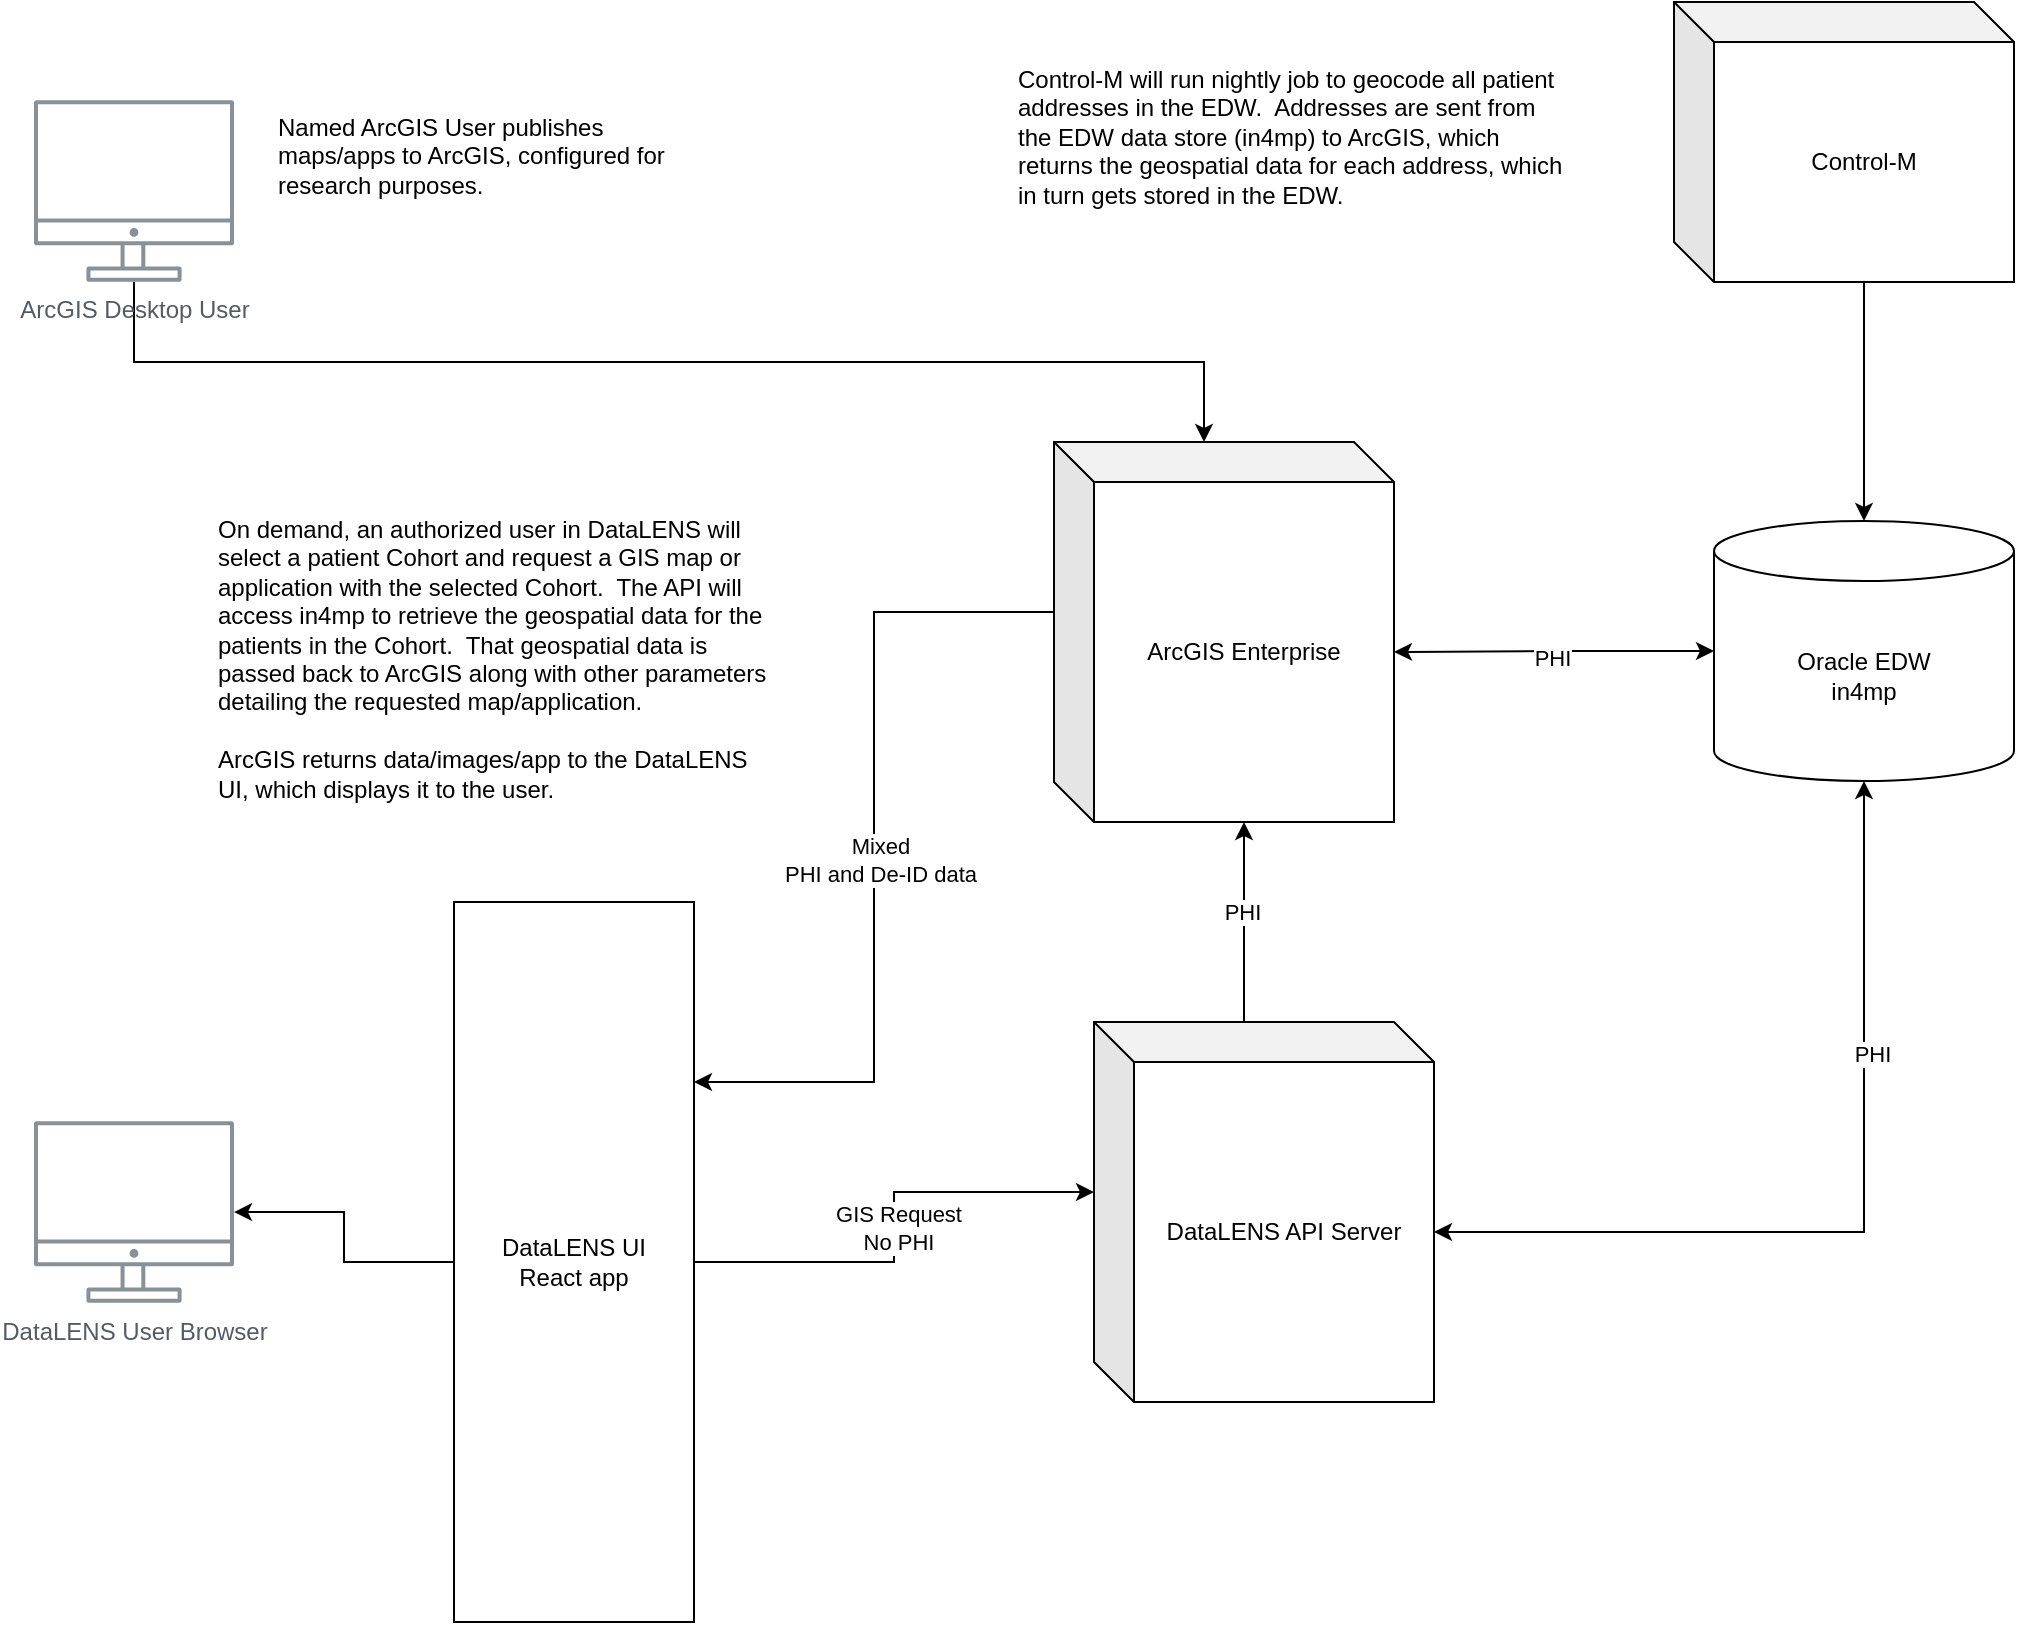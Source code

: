 <mxfile version="24.7.14">
  <diagram name="Page-1" id="2TKLxNtYmy6QfGoB0J_1">
    <mxGraphModel dx="2342" dy="791" grid="1" gridSize="10" guides="1" tooltips="1" connect="1" arrows="1" fold="1" page="1" pageScale="1" pageWidth="1100" pageHeight="850" math="0" shadow="0">
      <root>
        <mxCell id="0" />
        <mxCell id="1" parent="0" />
        <mxCell id="KiQSlgWOS6FslWwaCVDV-15" style="edgeStyle=orthogonalEdgeStyle;rounded=0;orthogonalLoop=1;jettySize=auto;html=1;exitX=0;exitY=0;exitDx=0;exitDy=85;exitPerimeter=0;entryX=1;entryY=0.25;entryDx=0;entryDy=0;" edge="1" parent="1" source="KiQSlgWOS6FslWwaCVDV-1" target="KiQSlgWOS6FslWwaCVDV-13">
          <mxGeometry relative="1" as="geometry" />
        </mxCell>
        <mxCell id="KiQSlgWOS6FslWwaCVDV-19" value="Mixed&lt;div&gt;PHI and De-ID data&lt;/div&gt;" style="edgeLabel;html=1;align=center;verticalAlign=middle;resizable=0;points=[];" vertex="1" connectable="0" parent="KiQSlgWOS6FslWwaCVDV-15">
          <mxGeometry x="0.031" y="3" relative="1" as="geometry">
            <mxPoint as="offset" />
          </mxGeometry>
        </mxCell>
        <mxCell id="KiQSlgWOS6FslWwaCVDV-23" style="edgeStyle=orthogonalEdgeStyle;rounded=0;orthogonalLoop=1;jettySize=auto;html=1;exitX=0;exitY=0;exitDx=75;exitDy=0;exitPerimeter=0;startArrow=classic;startFill=1;endArrow=none;endFill=0;" edge="1" parent="1" source="KiQSlgWOS6FslWwaCVDV-1" target="KiQSlgWOS6FslWwaCVDV-21">
          <mxGeometry relative="1" as="geometry">
            <mxPoint x="190" y="340" as="targetPoint" />
          </mxGeometry>
        </mxCell>
        <mxCell id="KiQSlgWOS6FslWwaCVDV-1" value="ArcGIS Enterprise" style="shape=cube;whiteSpace=wrap;html=1;boundedLbl=1;backgroundOutline=1;darkOpacity=0.05;darkOpacity2=0.1;" vertex="1" parent="1">
          <mxGeometry x="520" y="420" width="170" height="190" as="geometry" />
        </mxCell>
        <mxCell id="KiQSlgWOS6FslWwaCVDV-2" value="Oracle EDW&lt;div&gt;in4mp&lt;/div&gt;" style="shape=cylinder3;whiteSpace=wrap;html=1;boundedLbl=1;backgroundOutline=1;size=15;" vertex="1" parent="1">
          <mxGeometry x="850" y="459.5" width="150" height="130" as="geometry" />
        </mxCell>
        <mxCell id="KiQSlgWOS6FslWwaCVDV-3" value="Control-M" style="shape=cube;whiteSpace=wrap;html=1;boundedLbl=1;backgroundOutline=1;darkOpacity=0.05;darkOpacity2=0.1;" vertex="1" parent="1">
          <mxGeometry x="830" y="200" width="170" height="140" as="geometry" />
        </mxCell>
        <mxCell id="KiQSlgWOS6FslWwaCVDV-4" value="DataLENS User Browser" style="sketch=0;outlineConnect=0;gradientColor=none;fontColor=#545B64;strokeColor=none;fillColor=#879196;dashed=0;verticalLabelPosition=bottom;verticalAlign=top;align=center;html=1;fontSize=12;fontStyle=0;aspect=fixed;shape=mxgraph.aws4.illustration_desktop;pointerEvents=1" vertex="1" parent="1">
          <mxGeometry x="10" y="759.5" width="100" height="91" as="geometry" />
        </mxCell>
        <mxCell id="KiQSlgWOS6FslWwaCVDV-5" value="DataLENS API Server" style="shape=cube;whiteSpace=wrap;html=1;boundedLbl=1;backgroundOutline=1;darkOpacity=0.05;darkOpacity2=0.1;" vertex="1" parent="1">
          <mxGeometry x="540" y="710" width="170" height="190" as="geometry" />
        </mxCell>
        <mxCell id="KiQSlgWOS6FslWwaCVDV-6" style="edgeStyle=orthogonalEdgeStyle;rounded=0;orthogonalLoop=1;jettySize=auto;html=1;exitX=0;exitY=0;exitDx=95;exitDy=140;exitPerimeter=0;entryX=0.5;entryY=0;entryDx=0;entryDy=0;entryPerimeter=0;" edge="1" parent="1" source="KiQSlgWOS6FslWwaCVDV-3" target="KiQSlgWOS6FslWwaCVDV-2">
          <mxGeometry relative="1" as="geometry" />
        </mxCell>
        <mxCell id="KiQSlgWOS6FslWwaCVDV-7" style="edgeStyle=orthogonalEdgeStyle;rounded=0;orthogonalLoop=1;jettySize=auto;html=1;exitX=0;exitY=0.5;exitDx=0;exitDy=0;exitPerimeter=0;entryX=0;entryY=0;entryDx=170;entryDy=105;entryPerimeter=0;startArrow=classic;startFill=1;" edge="1" parent="1" source="KiQSlgWOS6FslWwaCVDV-2" target="KiQSlgWOS6FslWwaCVDV-1">
          <mxGeometry relative="1" as="geometry" />
        </mxCell>
        <mxCell id="KiQSlgWOS6FslWwaCVDV-9" value="PHI" style="edgeLabel;html=1;align=center;verticalAlign=middle;resizable=0;points=[];" vertex="1" connectable="0" parent="KiQSlgWOS6FslWwaCVDV-7">
          <mxGeometry x="0.003" y="1" relative="1" as="geometry">
            <mxPoint x="-1" y="2" as="offset" />
          </mxGeometry>
        </mxCell>
        <mxCell id="KiQSlgWOS6FslWwaCVDV-8" value="Control-M will run nightly job to geocode all patient addresses in the EDW.&amp;nbsp; Addresses are sent from the EDW data store (in4mp) to ArcGIS, which returns the geospatial data for each address, which in turn gets stored in the EDW." style="text;html=1;align=left;verticalAlign=top;whiteSpace=wrap;rounded=0;" vertex="1" parent="1">
          <mxGeometry x="500" y="225" width="280" height="90" as="geometry" />
        </mxCell>
        <mxCell id="KiQSlgWOS6FslWwaCVDV-10" style="edgeStyle=orthogonalEdgeStyle;rounded=0;orthogonalLoop=1;jettySize=auto;html=1;exitX=0;exitY=0;exitDx=170;exitDy=105;exitPerimeter=0;entryX=0.5;entryY=1;entryDx=0;entryDy=0;entryPerimeter=0;startArrow=classic;startFill=1;" edge="1" parent="1" source="KiQSlgWOS6FslWwaCVDV-5" target="KiQSlgWOS6FslWwaCVDV-2">
          <mxGeometry relative="1" as="geometry" />
        </mxCell>
        <mxCell id="KiQSlgWOS6FslWwaCVDV-17" value="PHI" style="edgeLabel;html=1;align=center;verticalAlign=middle;resizable=0;points=[];" vertex="1" connectable="0" parent="KiQSlgWOS6FslWwaCVDV-10">
          <mxGeometry x="0.38" y="-4" relative="1" as="geometry">
            <mxPoint as="offset" />
          </mxGeometry>
        </mxCell>
        <mxCell id="KiQSlgWOS6FslWwaCVDV-11" value="On demand, an authorized user in DataLENS will select a patient Cohort and request a GIS map or application with the selected Cohort.&amp;nbsp; The API will access in4mp to retrieve the geospatial data for the patients in the Cohort.&amp;nbsp; That geospatial data is passed back to ArcGIS along with other parameters detailing the requested map/application.&lt;div&gt;&lt;br&gt;&lt;/div&gt;&lt;div&gt;ArcGIS returns data/images/app to the DataLENS UI, which displays it to the user.&lt;/div&gt;" style="text;html=1;align=left;verticalAlign=top;whiteSpace=wrap;rounded=0;" vertex="1" parent="1">
          <mxGeometry x="100" y="450" width="285" height="180" as="geometry" />
        </mxCell>
        <mxCell id="KiQSlgWOS6FslWwaCVDV-12" style="edgeStyle=orthogonalEdgeStyle;rounded=0;orthogonalLoop=1;jettySize=auto;html=1;exitX=0;exitY=0;exitDx=75;exitDy=0;exitPerimeter=0;entryX=0;entryY=0;entryDx=95;entryDy=190;entryPerimeter=0;" edge="1" parent="1" source="KiQSlgWOS6FslWwaCVDV-5" target="KiQSlgWOS6FslWwaCVDV-1">
          <mxGeometry relative="1" as="geometry" />
        </mxCell>
        <mxCell id="KiQSlgWOS6FslWwaCVDV-18" value="PHI" style="edgeLabel;html=1;align=center;verticalAlign=middle;resizable=0;points=[];" vertex="1" connectable="0" parent="KiQSlgWOS6FslWwaCVDV-12">
          <mxGeometry x="0.1" y="1" relative="1" as="geometry">
            <mxPoint as="offset" />
          </mxGeometry>
        </mxCell>
        <mxCell id="KiQSlgWOS6FslWwaCVDV-16" style="edgeStyle=orthogonalEdgeStyle;rounded=0;orthogonalLoop=1;jettySize=auto;html=1;exitX=0;exitY=0.5;exitDx=0;exitDy=0;" edge="1" parent="1" source="KiQSlgWOS6FslWwaCVDV-13" target="KiQSlgWOS6FslWwaCVDV-4">
          <mxGeometry relative="1" as="geometry" />
        </mxCell>
        <mxCell id="KiQSlgWOS6FslWwaCVDV-13" value="DataLENS UI&lt;div&gt;React app&lt;/div&gt;" style="rounded=0;whiteSpace=wrap;html=1;" vertex="1" parent="1">
          <mxGeometry x="220" y="650" width="120" height="360" as="geometry" />
        </mxCell>
        <mxCell id="KiQSlgWOS6FslWwaCVDV-14" style="edgeStyle=orthogonalEdgeStyle;rounded=0;orthogonalLoop=1;jettySize=auto;html=1;exitX=1;exitY=0.5;exitDx=0;exitDy=0;entryX=0;entryY=0;entryDx=0;entryDy=85;entryPerimeter=0;" edge="1" parent="1" source="KiQSlgWOS6FslWwaCVDV-13" target="KiQSlgWOS6FslWwaCVDV-5">
          <mxGeometry relative="1" as="geometry" />
        </mxCell>
        <mxCell id="KiQSlgWOS6FslWwaCVDV-20" value="GIS Request&lt;div&gt;No PHI&lt;/div&gt;" style="edgeLabel;html=1;align=center;verticalAlign=middle;resizable=0;points=[];" vertex="1" connectable="0" parent="KiQSlgWOS6FslWwaCVDV-14">
          <mxGeometry x="-0.004" y="-2" relative="1" as="geometry">
            <mxPoint as="offset" />
          </mxGeometry>
        </mxCell>
        <mxCell id="KiQSlgWOS6FslWwaCVDV-21" value="ArcGIS Desktop User" style="sketch=0;outlineConnect=0;gradientColor=none;fontColor=#545B64;strokeColor=none;fillColor=#879196;dashed=0;verticalLabelPosition=bottom;verticalAlign=top;align=center;html=1;fontSize=12;fontStyle=0;aspect=fixed;shape=mxgraph.aws4.illustration_desktop;pointerEvents=1" vertex="1" parent="1">
          <mxGeometry x="10" y="249" width="100" height="91" as="geometry" />
        </mxCell>
        <mxCell id="KiQSlgWOS6FslWwaCVDV-24" value="Named ArcGIS User publishes maps/apps to ArcGIS, configured for research purposes." style="text;html=1;align=left;verticalAlign=top;whiteSpace=wrap;rounded=0;" vertex="1" parent="1">
          <mxGeometry x="130" y="249" width="220" height="81" as="geometry" />
        </mxCell>
      </root>
    </mxGraphModel>
  </diagram>
</mxfile>
